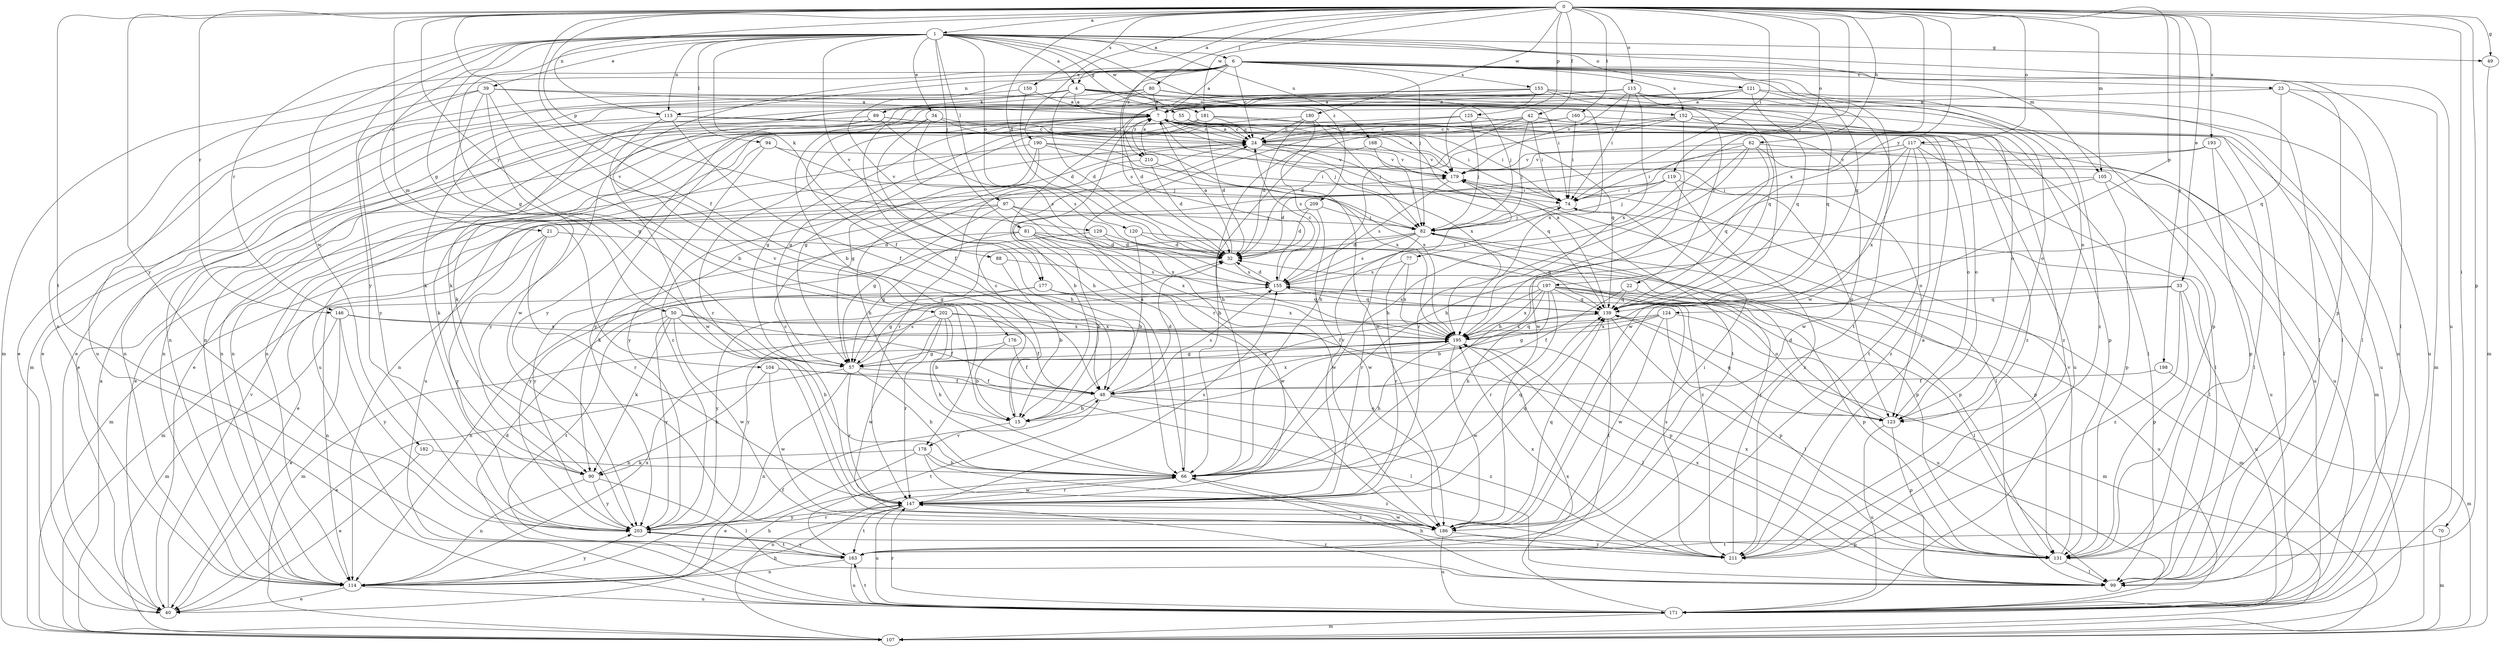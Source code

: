 strict digraph  {
0;
1;
4;
6;
7;
15;
21;
22;
23;
24;
32;
33;
34;
39;
40;
42;
48;
49;
50;
55;
57;
62;
66;
70;
74;
77;
80;
81;
82;
88;
89;
90;
94;
97;
99;
104;
105;
107;
113;
114;
115;
117;
119;
120;
121;
123;
124;
125;
129;
131;
139;
146;
147;
150;
152;
153;
155;
160;
163;
168;
171;
176;
177;
178;
179;
180;
181;
182;
186;
190;
193;
195;
197;
198;
202;
203;
209;
210;
211;
0 -> 1  [label=a];
0 -> 4  [label=a];
0 -> 32  [label=d];
0 -> 33  [label=e];
0 -> 42  [label=f];
0 -> 48  [label=f];
0 -> 49  [label=g];
0 -> 62  [label=h];
0 -> 70  [label=i];
0 -> 74  [label=i];
0 -> 77  [label=j];
0 -> 80  [label=j];
0 -> 104  [label=m];
0 -> 105  [label=m];
0 -> 113  [label=n];
0 -> 115  [label=o];
0 -> 117  [label=o];
0 -> 119  [label=o];
0 -> 124  [label=p];
0 -> 125  [label=p];
0 -> 129  [label=p];
0 -> 131  [label=p];
0 -> 146  [label=r];
0 -> 150  [label=s];
0 -> 160  [label=t];
0 -> 163  [label=t];
0 -> 176  [label=v];
0 -> 180  [label=w];
0 -> 181  [label=w];
0 -> 190  [label=x];
0 -> 193  [label=x];
0 -> 195  [label=x];
0 -> 197  [label=y];
0 -> 198  [label=y];
0 -> 202  [label=y];
0 -> 203  [label=y];
1 -> 4  [label=a];
1 -> 6  [label=a];
1 -> 21  [label=c];
1 -> 34  [label=e];
1 -> 39  [label=e];
1 -> 49  [label=g];
1 -> 50  [label=g];
1 -> 55  [label=g];
1 -> 57  [label=g];
1 -> 81  [label=j];
1 -> 88  [label=k];
1 -> 94  [label=l];
1 -> 97  [label=l];
1 -> 105  [label=m];
1 -> 113  [label=n];
1 -> 120  [label=o];
1 -> 121  [label=o];
1 -> 146  [label=r];
1 -> 168  [label=u];
1 -> 171  [label=u];
1 -> 177  [label=v];
1 -> 181  [label=w];
1 -> 182  [label=w];
1 -> 203  [label=y];
1 -> 209  [label=z];
4 -> 7  [label=a];
4 -> 22  [label=c];
4 -> 32  [label=d];
4 -> 40  [label=e];
4 -> 89  [label=k];
4 -> 107  [label=m];
4 -> 123  [label=o];
4 -> 152  [label=s];
4 -> 195  [label=x];
6 -> 7  [label=a];
6 -> 23  [label=c];
6 -> 24  [label=c];
6 -> 82  [label=j];
6 -> 99  [label=l];
6 -> 107  [label=m];
6 -> 113  [label=n];
6 -> 114  [label=n];
6 -> 123  [label=o];
6 -> 131  [label=p];
6 -> 139  [label=q];
6 -> 152  [label=s];
6 -> 153  [label=s];
6 -> 155  [label=s];
6 -> 177  [label=v];
6 -> 178  [label=v];
6 -> 186  [label=w];
6 -> 210  [label=z];
7 -> 24  [label=c];
7 -> 57  [label=g];
7 -> 74  [label=i];
7 -> 82  [label=j];
7 -> 114  [label=n];
7 -> 139  [label=q];
7 -> 147  [label=r];
7 -> 171  [label=u];
7 -> 195  [label=x];
7 -> 203  [label=y];
7 -> 210  [label=z];
15 -> 24  [label=c];
15 -> 178  [label=v];
21 -> 32  [label=d];
21 -> 107  [label=m];
21 -> 147  [label=r];
21 -> 203  [label=y];
22 -> 48  [label=f];
22 -> 131  [label=p];
22 -> 139  [label=q];
23 -> 7  [label=a];
23 -> 99  [label=l];
23 -> 107  [label=m];
23 -> 139  [label=q];
24 -> 7  [label=a];
24 -> 123  [label=o];
24 -> 139  [label=q];
24 -> 163  [label=t];
24 -> 171  [label=u];
24 -> 179  [label=v];
32 -> 7  [label=a];
32 -> 155  [label=s];
33 -> 114  [label=n];
33 -> 131  [label=p];
33 -> 139  [label=q];
33 -> 171  [label=u];
33 -> 211  [label=z];
34 -> 24  [label=c];
34 -> 48  [label=f];
34 -> 66  [label=h];
34 -> 155  [label=s];
34 -> 186  [label=w];
39 -> 7  [label=a];
39 -> 15  [label=b];
39 -> 57  [label=g];
39 -> 74  [label=i];
39 -> 171  [label=u];
39 -> 186  [label=w];
39 -> 203  [label=y];
40 -> 179  [label=v];
42 -> 24  [label=c];
42 -> 32  [label=d];
42 -> 57  [label=g];
42 -> 74  [label=i];
42 -> 82  [label=j];
42 -> 147  [label=r];
42 -> 186  [label=w];
42 -> 211  [label=z];
48 -> 15  [label=b];
48 -> 32  [label=d];
48 -> 123  [label=o];
48 -> 155  [label=s];
48 -> 163  [label=t];
48 -> 195  [label=x];
48 -> 211  [label=z];
49 -> 107  [label=m];
50 -> 48  [label=f];
50 -> 66  [label=h];
50 -> 90  [label=k];
50 -> 163  [label=t];
50 -> 186  [label=w];
50 -> 195  [label=x];
50 -> 203  [label=y];
55 -> 24  [label=c];
55 -> 40  [label=e];
55 -> 123  [label=o];
57 -> 40  [label=e];
57 -> 48  [label=f];
57 -> 66  [label=h];
57 -> 114  [label=n];
57 -> 147  [label=r];
57 -> 155  [label=s];
57 -> 195  [label=x];
62 -> 66  [label=h];
62 -> 74  [label=i];
62 -> 107  [label=m];
62 -> 139  [label=q];
62 -> 147  [label=r];
62 -> 171  [label=u];
62 -> 179  [label=v];
66 -> 7  [label=a];
66 -> 139  [label=q];
66 -> 147  [label=r];
66 -> 211  [label=z];
70 -> 107  [label=m];
70 -> 163  [label=t];
74 -> 82  [label=j];
74 -> 99  [label=l];
77 -> 147  [label=r];
77 -> 155  [label=s];
77 -> 195  [label=x];
80 -> 7  [label=a];
80 -> 40  [label=e];
80 -> 82  [label=j];
80 -> 90  [label=k];
80 -> 99  [label=l];
80 -> 114  [label=n];
80 -> 171  [label=u];
81 -> 15  [label=b];
81 -> 32  [label=d];
81 -> 57  [label=g];
81 -> 131  [label=p];
81 -> 186  [label=w];
81 -> 195  [label=x];
81 -> 203  [label=y];
82 -> 32  [label=d];
82 -> 57  [label=g];
82 -> 131  [label=p];
82 -> 139  [label=q];
82 -> 147  [label=r];
82 -> 155  [label=s];
88 -> 15  [label=b];
88 -> 155  [label=s];
89 -> 24  [label=c];
89 -> 114  [label=n];
89 -> 155  [label=s];
89 -> 171  [label=u];
89 -> 179  [label=v];
89 -> 203  [label=y];
90 -> 99  [label=l];
90 -> 114  [label=n];
90 -> 203  [label=y];
94 -> 82  [label=j];
94 -> 90  [label=k];
94 -> 179  [label=v];
94 -> 203  [label=y];
97 -> 40  [label=e];
97 -> 57  [label=g];
97 -> 82  [label=j];
97 -> 90  [label=k];
97 -> 186  [label=w];
97 -> 195  [label=x];
99 -> 66  [label=h];
99 -> 147  [label=r];
99 -> 195  [label=x];
104 -> 48  [label=f];
104 -> 90  [label=k];
104 -> 99  [label=l];
104 -> 186  [label=w];
105 -> 66  [label=h];
105 -> 74  [label=i];
105 -> 131  [label=p];
105 -> 171  [label=u];
107 -> 7  [label=a];
107 -> 66  [label=h];
113 -> 24  [label=c];
113 -> 48  [label=f];
113 -> 114  [label=n];
113 -> 123  [label=o];
113 -> 186  [label=w];
114 -> 40  [label=e];
114 -> 48  [label=f];
114 -> 66  [label=h];
114 -> 171  [label=u];
114 -> 195  [label=x];
114 -> 203  [label=y];
115 -> 7  [label=a];
115 -> 15  [label=b];
115 -> 48  [label=f];
115 -> 74  [label=i];
115 -> 90  [label=k];
115 -> 131  [label=p];
115 -> 139  [label=q];
115 -> 179  [label=v];
115 -> 195  [label=x];
115 -> 211  [label=z];
117 -> 15  [label=b];
117 -> 66  [label=h];
117 -> 99  [label=l];
117 -> 163  [label=t];
117 -> 171  [label=u];
117 -> 179  [label=v];
117 -> 195  [label=x];
117 -> 211  [label=z];
119 -> 32  [label=d];
119 -> 74  [label=i];
119 -> 82  [label=j];
119 -> 123  [label=o];
119 -> 211  [label=z];
120 -> 15  [label=b];
120 -> 32  [label=d];
120 -> 131  [label=p];
121 -> 7  [label=a];
121 -> 66  [label=h];
121 -> 99  [label=l];
121 -> 114  [label=n];
121 -> 139  [label=q];
121 -> 163  [label=t];
123 -> 32  [label=d];
123 -> 131  [label=p];
123 -> 139  [label=q];
123 -> 171  [label=u];
124 -> 57  [label=g];
124 -> 131  [label=p];
124 -> 171  [label=u];
124 -> 186  [label=w];
124 -> 195  [label=x];
124 -> 203  [label=y];
125 -> 24  [label=c];
125 -> 82  [label=j];
125 -> 114  [label=n];
125 -> 171  [label=u];
129 -> 32  [label=d];
129 -> 203  [label=y];
129 -> 211  [label=z];
131 -> 99  [label=l];
131 -> 179  [label=v];
131 -> 195  [label=x];
139 -> 7  [label=a];
139 -> 99  [label=l];
139 -> 107  [label=m];
139 -> 155  [label=s];
139 -> 163  [label=t];
139 -> 195  [label=x];
146 -> 40  [label=e];
146 -> 107  [label=m];
146 -> 131  [label=p];
146 -> 195  [label=x];
146 -> 203  [label=y];
147 -> 24  [label=c];
147 -> 114  [label=n];
147 -> 139  [label=q];
147 -> 155  [label=s];
147 -> 163  [label=t];
147 -> 171  [label=u];
147 -> 179  [label=v];
147 -> 186  [label=w];
147 -> 203  [label=y];
150 -> 7  [label=a];
150 -> 32  [label=d];
150 -> 40  [label=e];
152 -> 24  [label=c];
152 -> 66  [label=h];
152 -> 90  [label=k];
152 -> 99  [label=l];
152 -> 131  [label=p];
152 -> 186  [label=w];
152 -> 211  [label=z];
153 -> 7  [label=a];
153 -> 32  [label=d];
153 -> 123  [label=o];
153 -> 139  [label=q];
153 -> 171  [label=u];
153 -> 179  [label=v];
153 -> 203  [label=y];
155 -> 24  [label=c];
155 -> 32  [label=d];
155 -> 74  [label=i];
155 -> 139  [label=q];
160 -> 24  [label=c];
160 -> 66  [label=h];
160 -> 74  [label=i];
160 -> 99  [label=l];
163 -> 114  [label=n];
163 -> 171  [label=u];
163 -> 203  [label=y];
168 -> 66  [label=h];
168 -> 82  [label=j];
168 -> 179  [label=v];
171 -> 32  [label=d];
171 -> 107  [label=m];
171 -> 147  [label=r];
171 -> 163  [label=t];
171 -> 195  [label=x];
176 -> 15  [label=b];
176 -> 48  [label=f];
176 -> 57  [label=g];
177 -> 57  [label=g];
177 -> 114  [label=n];
177 -> 139  [label=q];
177 -> 195  [label=x];
178 -> 40  [label=e];
178 -> 66  [label=h];
178 -> 90  [label=k];
178 -> 186  [label=w];
178 -> 211  [label=z];
179 -> 74  [label=i];
179 -> 99  [label=l];
179 -> 155  [label=s];
180 -> 24  [label=c];
180 -> 32  [label=d];
180 -> 82  [label=j];
180 -> 114  [label=n];
180 -> 155  [label=s];
181 -> 24  [label=c];
181 -> 32  [label=d];
181 -> 40  [label=e];
181 -> 57  [label=g];
181 -> 74  [label=i];
181 -> 186  [label=w];
182 -> 40  [label=e];
182 -> 66  [label=h];
186 -> 74  [label=i];
186 -> 139  [label=q];
186 -> 171  [label=u];
186 -> 211  [label=z];
190 -> 40  [label=e];
190 -> 57  [label=g];
190 -> 66  [label=h];
190 -> 74  [label=i];
190 -> 179  [label=v];
190 -> 195  [label=x];
193 -> 99  [label=l];
193 -> 114  [label=n];
193 -> 131  [label=p];
193 -> 179  [label=v];
195 -> 57  [label=g];
195 -> 66  [label=h];
195 -> 99  [label=l];
195 -> 139  [label=q];
195 -> 186  [label=w];
197 -> 15  [label=b];
197 -> 48  [label=f];
197 -> 66  [label=h];
197 -> 99  [label=l];
197 -> 107  [label=m];
197 -> 123  [label=o];
197 -> 139  [label=q];
197 -> 147  [label=r];
197 -> 171  [label=u];
197 -> 195  [label=x];
197 -> 203  [label=y];
198 -> 48  [label=f];
198 -> 107  [label=m];
202 -> 15  [label=b];
202 -> 48  [label=f];
202 -> 66  [label=h];
202 -> 107  [label=m];
202 -> 147  [label=r];
202 -> 186  [label=w];
202 -> 195  [label=x];
203 -> 24  [label=c];
203 -> 131  [label=p];
203 -> 147  [label=r];
203 -> 163  [label=t];
209 -> 32  [label=d];
209 -> 82  [label=j];
209 -> 107  [label=m];
209 -> 186  [label=w];
210 -> 7  [label=a];
210 -> 32  [label=d];
210 -> 147  [label=r];
210 -> 195  [label=x];
211 -> 7  [label=a];
211 -> 82  [label=j];
211 -> 155  [label=s];
211 -> 195  [label=x];
}
